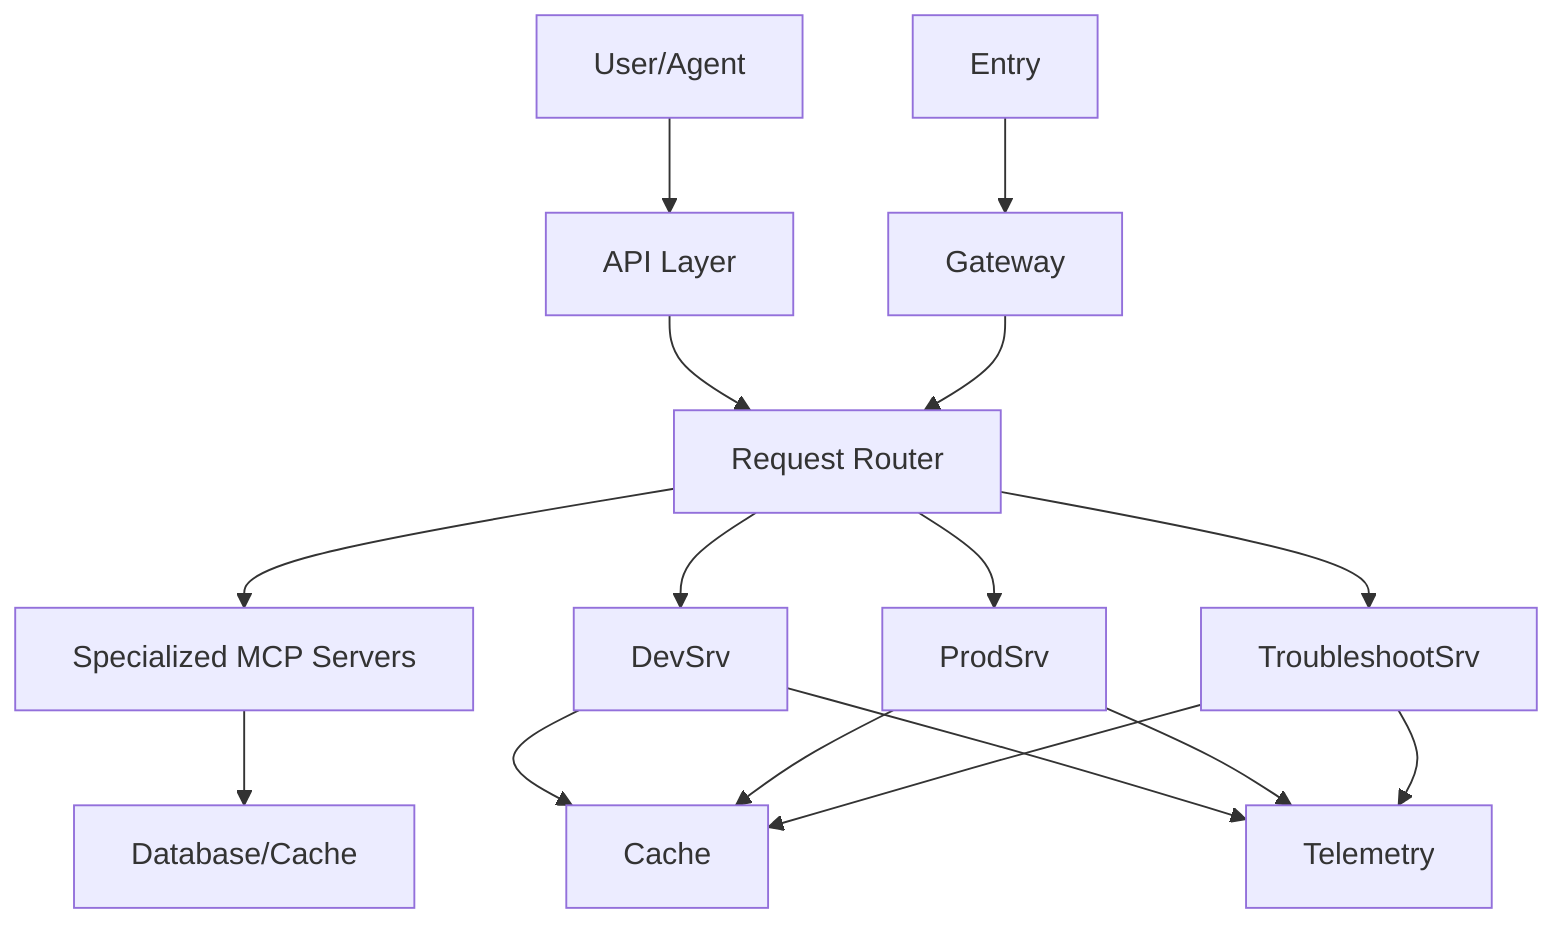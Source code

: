 %% MCP Server Architecture
flowchart TB
    User[User/Agent]
    API[API Layer]
    Router[Request Router]
    Servers[Specialized MCP Servers]
    DB[Database/Cache]
    User --> API --> Router --> Servers
    Servers --> DB
    Entry --> Gateway --> Router
    Router --> DevSrv
    Router --> ProdSrv
    Router --> TroubleshootSrv
    DevSrv --> Cache
    ProdSrv --> Cache
    TroubleshootSrv --> Cache
    DevSrv --> Telemetry
    ProdSrv --> Telemetry
    TroubleshootSrv --> Telemetry
    class Entry ingress
    class Gateway,Router broker
    class DevSrv,ProdSrv,TroubleshootSrv server
    class Cache data
    class Telemetry telemetry